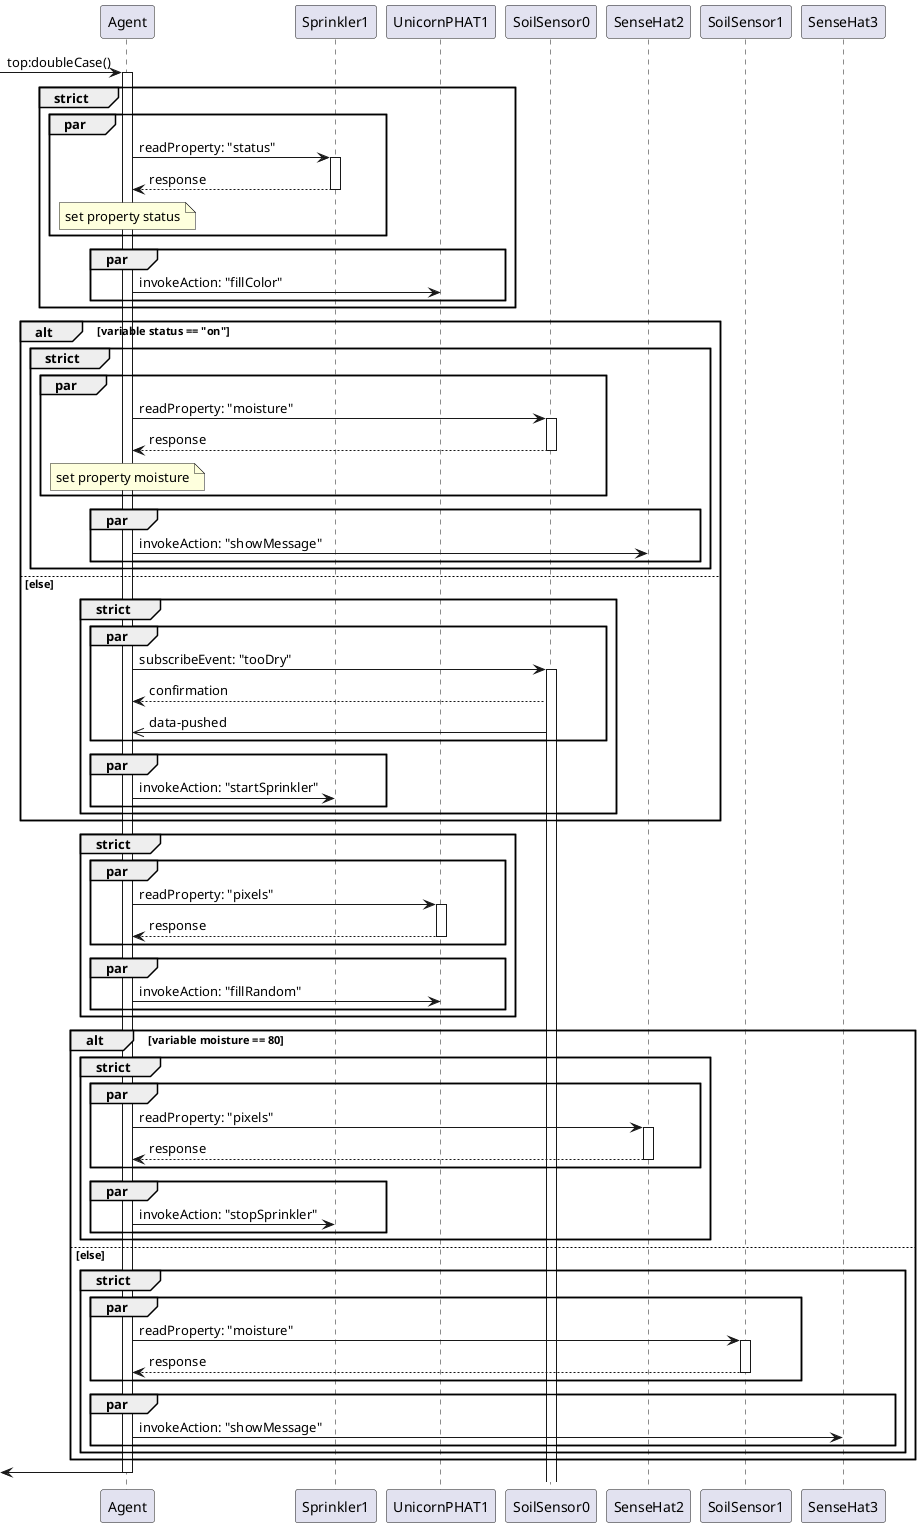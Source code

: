 @startuml wotFarm
[->"Agent": top:doubleCase()
activate "Agent"

group strict
    par
        "Agent" -> "Sprinkler1" : readProperty: "status"
        activate "Sprinkler1"
        "Sprinkler1" --> "Agent" : response
        deactivate "Sprinkler1"
        note over "Agent"
            set property status
        end note
    end
    par
        "Agent" -> "UnicornPHAT1" : invokeAction: "fillColor"
    end
end
alt variable status == "on"
    group strict
        par
            "Agent" -> "SoilSensor0" : readProperty: "moisture"
            activate "SoilSensor0"
            "SoilSensor0" --> "Agent" : response
            deactivate "SoilSensor0"
            note over "Agent"
                set property moisture
            end note
        end
        par
            "Agent" -> "SenseHat2" : invokeAction: "showMessage"
        end
    end
else else
    group strict
        par
            "Agent" -> "SoilSensor0" : subscribeEvent: "tooDry"
            activate "SoilSensor0"
            "SoilSensor0" --> "Agent" : confirmation
            "SoilSensor0" ->> "Agent" : data-pushed
        end
        par
            "Agent" -> "Sprinkler1" : invokeAction: "startSprinkler"
        end
    end
end
group strict
    par
        "Agent" -> "UnicornPHAT1" : readProperty: "pixels"
        activate "UnicornPHAT1"
        "UnicornPHAT1" --> "Agent" : response
        deactivate "UnicornPHAT1"
    end
    par
        "Agent" -> "UnicornPHAT1" : invokeAction: "fillRandom"
    end
end
alt variable moisture == 80
    group strict
        par
            "Agent" -> "SenseHat2" : readProperty: "pixels"
            activate "SenseHat2"
            "SenseHat2" --> "Agent" : response
            deactivate "SenseHat2"
        end
        par
            "Agent" -> "Sprinkler1" : invokeAction: "stopSprinkler"
        end
    end
else else
    group strict
        par
            "Agent" -> "SoilSensor1" : readProperty: "moisture"
            activate "SoilSensor1"
            "SoilSensor1" --> "Agent" : response
            deactivate "SoilSensor1"
        end
        par
            "Agent" -> "SenseHat3" : invokeAction: "showMessage"
        end
    end
end
[<-"Agent"
deactivate "Agent"
@enduml